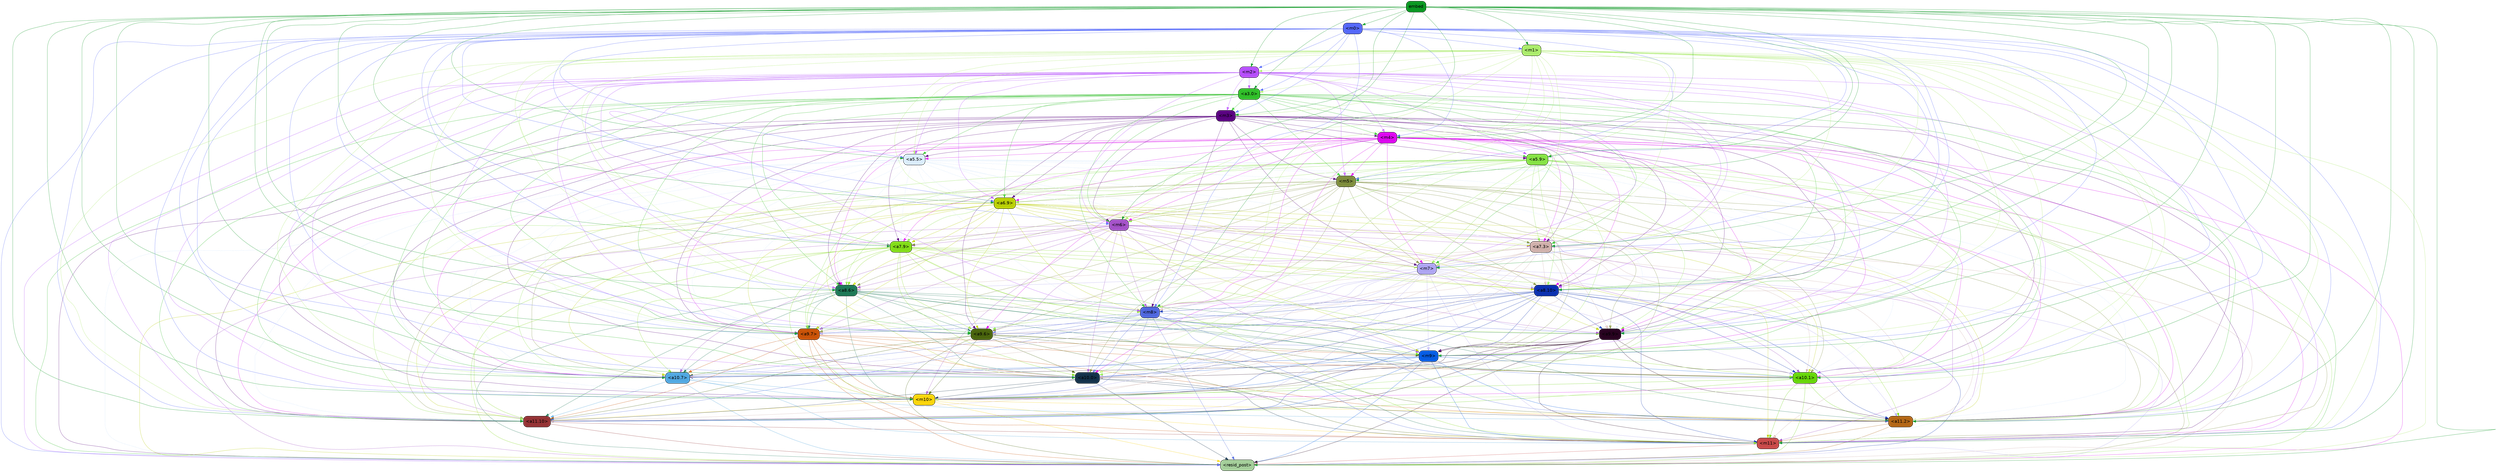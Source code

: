 strict digraph "" {
	graph [bgcolor=transparent,
		layout=dot,
		overlap=false,
		splines=true
	];
	"<m11>"	[color=black,
		fillcolor="#ca4b4b",
		fontname=Helvetica,
		shape=box,
		style="filled, rounded"];
	"<resid_post>"	[color=black,
		fillcolor="#a4ce9a",
		fontname=Helvetica,
		shape=box,
		style="filled, rounded"];
	"<m11>" -> "<resid_post>"	[color="#ca4b4b",
		penwidth=0.6];
	"<a11.10>"	[color=black,
		fillcolor="#953335",
		fontname=Helvetica,
		shape=box,
		style="filled, rounded"];
	"<a11.10>" -> "<m11>"	[color="#953335",
		penwidth=0.6];
	"<a11.10>" -> "<resid_post>"	[color="#953335",
		penwidth=0.6];
	"<a11.2>"	[color=black,
		fillcolor="#b46716",
		fontname=Helvetica,
		shape=box,
		style="filled, rounded"];
	"<a11.2>" -> "<m11>"	[color="#b46716",
		penwidth=0.6];
	"<a11.2>" -> "<resid_post>"	[color="#b46716",
		penwidth=0.6];
	"<m10>"	[color=black,
		fillcolor="#fad50c",
		fontname=Helvetica,
		shape=box,
		style="filled, rounded"];
	"<m10>" -> "<m11>"	[color="#fad50c",
		penwidth=0.6];
	"<m10>" -> "<resid_post>"	[color="#fad50c",
		penwidth=0.6];
	"<m10>" -> "<a11.10>"	[color="#fad50c",
		penwidth=0.6];
	"<m10>" -> "<a11.2>"	[color="#fad50c",
		penwidth=0.6];
	"<a10.7>"	[color=black,
		fillcolor="#51a8e1",
		fontname=Helvetica,
		shape=box,
		style="filled, rounded"];
	"<a10.7>" -> "<m11>"	[color="#51a8e1",
		penwidth=0.6];
	"<a10.7>" -> "<resid_post>"	[color="#51a8e1",
		penwidth=0.6];
	"<a10.7>" -> "<a11.10>"	[color="#51a8e1",
		penwidth=0.6];
	"<a10.7>" -> "<a11.2>"	[color="#51a8e1",
		penwidth=0.6];
	"<a10.7>" -> "<m10>"	[color="#51a8e1",
		penwidth=0.6];
	"<a10.1>"	[color=black,
		fillcolor="#67d609",
		fontname=Helvetica,
		shape=box,
		style="filled, rounded"];
	"<a10.1>" -> "<m11>"	[color="#67d609",
		penwidth=0.6];
	"<a10.1>" -> "<resid_post>"	[color="#67d609",
		penwidth=0.6];
	"<a10.1>" -> "<a11.10>"	[color="#67d609",
		penwidth=0.6];
	"<a10.1>" -> "<a11.2>"	[color="#67d609",
		penwidth=0.6];
	"<a10.1>" -> "<m10>"	[color="#67d609",
		penwidth=0.6];
	"<a10.0>"	[color=black,
		fillcolor="#13314a",
		fontname=Helvetica,
		shape=box,
		style="filled, rounded"];
	"<a10.0>" -> "<m11>"	[color="#13314a",
		penwidth=0.6];
	"<a10.0>" -> "<resid_post>"	[color="#13314a",
		penwidth=0.6];
	"<a10.0>" -> "<a11.10>"	[color="#13314a",
		penwidth=0.6];
	"<a10.0>" -> "<a11.2>"	[color="#13314a",
		penwidth=0.6];
	"<a10.0>" -> "<m10>"	[color="#13314a",
		penwidth=0.6];
	"<m9>"	[color=black,
		fillcolor="#075ce3",
		fontname=Helvetica,
		shape=box,
		style="filled, rounded"];
	"<m9>" -> "<m11>"	[color="#075ce3",
		penwidth=0.6];
	"<m9>" -> "<resid_post>"	[color="#075ce3",
		penwidth=0.6];
	"<m9>" -> "<a11.10>"	[color="#075ce3",
		penwidth=0.6];
	"<m9>" -> "<a11.2>"	[color="#075ce3",
		penwidth=0.6];
	"<m9>" -> "<m10>"	[color="#075ce3",
		penwidth=0.6];
	"<m9>" -> "<a10.7>"	[color="#075ce3",
		penwidth=0.6];
	"<m9>" -> "<a10.1>"	[color="#075ce3",
		penwidth=0.6];
	"<m9>" -> "<a10.0>"	[color="#075ce3",
		penwidth=0.6];
	"<a9.9>"	[color=black,
		fillcolor="#280220",
		fontname=Helvetica,
		shape=box,
		style="filled, rounded"];
	"<a9.9>" -> "<m11>"	[color="#280220",
		penwidth=0.6];
	"<a9.9>" -> "<resid_post>"	[color="#280220",
		penwidth=0.6];
	"<a9.9>" -> "<a11.10>"	[color="#280220",
		penwidth=0.6];
	"<a9.9>" -> "<a11.2>"	[color="#280220",
		penwidth=0.6];
	"<a9.9>" -> "<m10>"	[color="#280220",
		penwidth=0.6];
	"<a9.9>" -> "<a10.7>"	[color="#280220",
		penwidth=0.6];
	"<a9.9>" -> "<a10.1>"	[color="#280220",
		penwidth=0.6];
	"<a9.9>" -> "<a10.0>"	[color="#280220",
		penwidth=0.6];
	"<a9.9>" -> "<m9>"	[color="#280220",
		penwidth=0.6];
	"<a9.7>"	[color=black,
		fillcolor="#ca5308",
		fontname=Helvetica,
		shape=box,
		style="filled, rounded"];
	"<a9.7>" -> "<m11>"	[color="#ca5308",
		penwidth=0.6];
	"<a9.7>" -> "<resid_post>"	[color="#ca5308",
		penwidth=0.6];
	"<a9.7>" -> "<a11.10>"	[color="#ca5308",
		penwidth=0.6];
	"<a9.7>" -> "<a11.2>"	[color="#ca5308",
		penwidth=0.6];
	"<a9.7>" -> "<m10>"	[color="#ca5308",
		penwidth=0.6];
	"<a9.7>" -> "<a10.7>"	[color="#ca5308",
		penwidth=0.6];
	"<a9.7>" -> "<a10.1>"	[color="#ca5308",
		penwidth=0.6];
	"<a9.7>" -> "<a10.0>"	[color="#ca5308",
		penwidth=0.6];
	"<a9.7>" -> "<m9>"	[color="#ca5308",
		penwidth=0.6];
	"<a9.6>"	[color=black,
		fillcolor="#4a650d",
		fontname=Helvetica,
		shape=box,
		style="filled, rounded"];
	"<a9.6>" -> "<m11>"	[color="#4a650d",
		penwidth=0.6];
	"<a9.6>" -> "<resid_post>"	[color="#4a650d",
		penwidth=0.6];
	"<a9.6>" -> "<a11.10>"	[color="#4a650d",
		penwidth=0.6];
	"<a9.6>" -> "<a11.2>"	[color="#4a650d",
		penwidth=0.6];
	"<a9.6>" -> "<m10>"	[color="#4a650d",
		penwidth=0.6];
	"<a9.6>" -> "<a10.7>"	[color="#4a650d",
		penwidth=0.6];
	"<a9.6>" -> "<a10.1>"	[color="#4a650d",
		penwidth=0.6];
	"<a9.6>" -> "<a10.0>"	[color="#4a650d",
		penwidth=0.6];
	"<a9.6>" -> "<m9>"	[color="#4a650d",
		penwidth=0.6];
	"<m8>"	[color=black,
		fillcolor="#4f68de",
		fontname=Helvetica,
		shape=box,
		style="filled, rounded"];
	"<m8>" -> "<m11>"	[color="#4f68de",
		penwidth=0.6];
	"<m8>" -> "<resid_post>"	[color="#4f68de",
		penwidth=0.6];
	"<m8>" -> "<a11.10>"	[color="#4f68de",
		penwidth=0.6];
	"<m8>" -> "<a11.2>"	[color="#4f68de",
		penwidth=0.6];
	"<m8>" -> "<m10>"	[color="#4f68de",
		penwidth=0.6];
	"<m8>" -> "<a10.7>"	[color="#4f68de",
		penwidth=0.6];
	"<m8>" -> "<a10.1>"	[color="#4f68de",
		penwidth=0.6];
	"<m8>" -> "<a10.0>"	[color="#4f68de",
		penwidth=0.6];
	"<m8>" -> "<m9>"	[color="#4f68de",
		penwidth=0.6];
	"<m8>" -> "<a9.9>"	[color="#4f68de",
		penwidth=0.6];
	"<m8>" -> "<a9.7>"	[color="#4f68de",
		penwidth=0.6];
	"<m8>" -> "<a9.6>"	[color="#4f68de",
		penwidth=0.6];
	"<a8.10>"	[color=black,
		fillcolor="#0b31b1",
		fontname=Helvetica,
		shape=box,
		style="filled, rounded"];
	"<a8.10>" -> "<m11>"	[color="#0b31b1",
		penwidth=0.6];
	"<a8.10>" -> "<resid_post>"	[color="#0b31b1",
		penwidth=0.6];
	"<a8.10>" -> "<a11.10>"	[color="#0b31b1",
		penwidth=0.6];
	"<a8.10>" -> "<a11.2>"	[color="#0b31b1",
		penwidth=0.6];
	"<a8.10>" -> "<m10>"	[color="#0b31b1",
		penwidth=0.6];
	"<a8.10>" -> "<a10.7>"	[color="#0b31b1",
		penwidth=0.6];
	"<a8.10>" -> "<a10.1>"	[color="#0b31b1",
		penwidth=0.6];
	"<a8.10>" -> "<a10.0>"	[color="#0b31b1",
		penwidth=0.6];
	"<a8.10>" -> "<m9>"	[color="#0b31b1",
		penwidth=0.6];
	"<a8.10>" -> "<a9.9>"	[color="#0b31b1",
		penwidth=0.6];
	"<a8.10>" -> "<a9.7>"	[color="#0b31b1",
		penwidth=0.6];
	"<a8.10>" -> "<a9.6>"	[color="#0b31b1",
		penwidth=0.6];
	"<a8.10>" -> "<m8>"	[color="#0b31b1",
		penwidth=0.6];
	"<a8.6>"	[color=black,
		fillcolor="#1e7957",
		fontname=Helvetica,
		shape=box,
		style="filled, rounded"];
	"<a8.6>" -> "<m11>"	[color="#1e7957",
		penwidth=0.6];
	"<a8.6>" -> "<resid_post>"	[color="#1e7957",
		penwidth=0.6];
	"<a8.6>" -> "<a11.10>"	[color="#1e7957",
		penwidth=0.6];
	"<a8.6>" -> "<a11.2>"	[color="#1e7957",
		penwidth=0.6];
	"<a8.6>" -> "<m10>"	[color="#1e7957",
		penwidth=0.6];
	"<a8.6>" -> "<a10.7>"	[color="#1e7957",
		penwidth=0.6];
	"<a8.6>" -> "<a10.1>"	[color="#1e7957",
		penwidth=0.6];
	"<a8.6>" -> "<a10.0>"	[color="#1e7957",
		penwidth=0.6];
	"<a8.6>" -> "<m9>"	[color="#1e7957",
		penwidth=0.6];
	"<a8.6>" -> "<a9.9>"	[color="#1e7957",
		penwidth=0.6];
	"<a8.6>" -> "<a9.7>"	[color="#1e7957",
		penwidth=0.6];
	"<a8.6>" -> "<a9.6>"	[color="#1e7957",
		penwidth=0.6];
	"<a8.6>" -> "<m8>"	[color="#1e7957",
		penwidth=0.6];
	"<m7>"	[color=black,
		fillcolor="#aea5f2",
		fontname=Helvetica,
		shape=box,
		style="filled, rounded"];
	"<m7>" -> "<m11>"	[color="#aea5f2",
		penwidth=0.6];
	"<m7>" -> "<resid_post>"	[color="#aea5f2",
		penwidth=0.6];
	"<m7>" -> "<a11.10>"	[color="#aea5f2",
		penwidth=0.6];
	"<m7>" -> "<a11.2>"	[color="#aea5f2",
		penwidth=0.6];
	"<m7>" -> "<m10>"	[color="#aea5f2",
		penwidth=0.6];
	"<m7>" -> "<a10.7>"	[color="#aea5f2",
		penwidth=0.6];
	"<m7>" -> "<a10.1>"	[color="#aea5f2",
		penwidth=0.6];
	"<m7>" -> "<a10.0>"	[color="#aea5f2",
		penwidth=0.6];
	"<m7>" -> "<m9>"	[color="#aea5f2",
		penwidth=0.6];
	"<m7>" -> "<a9.9>"	[color="#aea5f2",
		penwidth=0.6];
	"<m7>" -> "<a9.7>"	[color="#aea5f2",
		penwidth=0.6];
	"<m7>" -> "<a9.6>"	[color="#aea5f2",
		penwidth=0.6];
	"<m7>" -> "<m8>"	[color="#aea5f2",
		penwidth=0.6];
	"<m7>" -> "<a8.10>"	[color="#aea5f2",
		penwidth=0.6];
	"<m7>" -> "<a8.6>"	[color="#aea5f2",
		penwidth=0.6];
	"<a7.9>"	[color=black,
		fillcolor="#83dc18",
		fontname=Helvetica,
		shape=box,
		style="filled, rounded"];
	"<a7.9>" -> "<m11>"	[color="#83dc18",
		penwidth=0.6];
	"<a7.9>" -> "<resid_post>"	[color="#83dc18",
		penwidth=0.6];
	"<a7.9>" -> "<a11.10>"	[color="#83dc18",
		penwidth=0.6];
	"<a7.9>" -> "<a11.2>"	[color="#83dc18",
		penwidth=0.6];
	"<a7.9>" -> "<m10>"	[color="#83dc18",
		penwidth=0.6];
	"<a7.9>" -> "<a10.7>"	[color="#83dc18",
		penwidth=0.6];
	"<a7.9>" -> "<a10.1>"	[color="#83dc18",
		penwidth=0.6];
	"<a7.9>" -> "<a10.0>"	[color="#83dc18",
		penwidth=0.6];
	"<a7.9>" -> "<m9>"	[color="#83dc18",
		penwidth=0.6];
	"<a7.9>" -> "<a9.9>"	[color="#83dc18",
		penwidth=0.6];
	"<a7.9>" -> "<a9.7>"	[color="#83dc18",
		penwidth=0.6];
	"<a7.9>" -> "<a9.6>"	[color="#83dc18",
		penwidth=0.6];
	"<a7.9>" -> "<m8>"	[color="#83dc18",
		penwidth=0.6];
	"<a7.9>" -> "<a8.10>"	[color="#83dc18",
		penwidth=0.6];
	"<a7.9>" -> "<a8.6>"	[color="#83dc18",
		penwidth=0.6];
	"<a7.9>" -> "<m7>"	[color="#83dc18",
		penwidth=0.6];
	"<a7.3>"	[color=black,
		fillcolor="#cfb0ab",
		fontname=Helvetica,
		shape=box,
		style="filled, rounded"];
	"<a7.3>" -> "<m11>"	[color="#cfb0ab",
		penwidth=0.6];
	"<a7.3>" -> "<resid_post>"	[color="#cfb0ab",
		penwidth=0.6];
	"<a7.3>" -> "<a11.10>"	[color="#cfb0ab",
		penwidth=0.6];
	"<a7.3>" -> "<a11.2>"	[color="#cfb0ab",
		penwidth=0.6];
	"<a7.3>" -> "<m10>"	[color="#cfb0ab",
		penwidth=0.6];
	"<a7.3>" -> "<a10.7>"	[color="#cfb0ab",
		penwidth=0.6];
	"<a7.3>" -> "<a10.1>"	[color="#cfb0ab",
		penwidth=0.6];
	"<a7.3>" -> "<a10.0>"	[color="#cfb0ab",
		penwidth=0.6];
	"<a7.3>" -> "<m9>"	[color="#cfb0ab",
		penwidth=0.6];
	"<a7.3>" -> "<a9.9>"	[color="#cfb0ab",
		penwidth=0.6];
	"<a7.3>" -> "<a9.7>"	[color="#cfb0ab",
		penwidth=0.6];
	"<a7.3>" -> "<a9.6>"	[color="#cfb0ab",
		penwidth=0.6];
	"<a7.3>" -> "<m8>"	[color="#cfb0ab",
		penwidth=0.6];
	"<a7.3>" -> "<a8.10>"	[color="#cfb0ab",
		penwidth=0.6];
	"<a7.3>" -> "<a8.6>"	[color="#cfb0ab",
		penwidth=0.6];
	"<a7.3>" -> "<m7>"	[color="#cfb0ab",
		penwidth=0.6];
	"<m6>"	[color=black,
		fillcolor="#a452c8",
		fontname=Helvetica,
		shape=box,
		style="filled, rounded"];
	"<m6>" -> "<m11>"	[color="#a452c8",
		penwidth=0.6];
	"<m6>" -> "<resid_post>"	[color="#a452c8",
		penwidth=0.6];
	"<m6>" -> "<a11.10>"	[color="#a452c8",
		penwidth=0.6];
	"<m6>" -> "<a11.2>"	[color="#a452c8",
		penwidth=0.6];
	"<m6>" -> "<m10>"	[color="#a452c8",
		penwidth=0.6];
	"<m6>" -> "<a10.7>"	[color="#a452c8",
		penwidth=0.6];
	"<m6>" -> "<a10.1>"	[color="#a452c8",
		penwidth=0.6];
	"<m6>" -> "<a10.0>"	[color="#a452c8",
		penwidth=0.6];
	"<m6>" -> "<m9>"	[color="#a452c8",
		penwidth=0.6];
	"<m6>" -> "<a9.9>"	[color="#a452c8",
		penwidth=0.6];
	"<m6>" -> "<a9.7>"	[color="#a452c8",
		penwidth=0.6];
	"<m6>" -> "<a9.6>"	[color="#a452c8",
		penwidth=0.6];
	"<m6>" -> "<m8>"	[color="#a452c8",
		penwidth=0.6];
	"<m6>" -> "<a8.10>"	[color="#a452c8",
		penwidth=0.6];
	"<m6>" -> "<a8.6>"	[color="#a452c8",
		penwidth=0.6];
	"<m6>" -> "<m7>"	[color="#a452c8",
		penwidth=0.6];
	"<m6>" -> "<a7.9>"	[color="#a452c8",
		penwidth=0.6];
	"<m6>" -> "<a7.3>"	[color="#a452c8",
		penwidth=0.6];
	"<a6.9>"	[color=black,
		fillcolor="#bad006",
		fontname=Helvetica,
		shape=box,
		style="filled, rounded"];
	"<a6.9>" -> "<m11>"	[color="#bad006",
		penwidth=0.6];
	"<a6.9>" -> "<resid_post>"	[color="#bad006",
		penwidth=0.6];
	"<a6.9>" -> "<a11.10>"	[color="#bad006",
		penwidth=0.6];
	"<a6.9>" -> "<a11.2>"	[color="#bad006",
		penwidth=0.6];
	"<a6.9>" -> "<m10>"	[color="#bad006",
		penwidth=0.6];
	"<a6.9>" -> "<a10.7>"	[color="#bad006",
		penwidth=0.6];
	"<a6.9>" -> "<a10.1>"	[color="#bad006",
		penwidth=0.6];
	"<a6.9>" -> "<a10.0>"	[color="#bad006",
		penwidth=0.6];
	"<a6.9>" -> "<m9>"	[color="#bad006",
		penwidth=0.6];
	"<a6.9>" -> "<a9.9>"	[color="#bad006",
		penwidth=0.6];
	"<a6.9>" -> "<a9.7>"	[color="#bad006",
		penwidth=0.6];
	"<a6.9>" -> "<a9.6>"	[color="#bad006",
		penwidth=0.6];
	"<a6.9>" -> "<m8>"	[color="#bad006",
		penwidth=0.6];
	"<a6.9>" -> "<a8.10>"	[color="#bad006",
		penwidth=0.6];
	"<a6.9>" -> "<a8.6>"	[color="#bad006",
		penwidth=0.6];
	"<a6.9>" -> "<m7>"	[color="#bad006",
		penwidth=0.6];
	"<a6.9>" -> "<a7.9>"	[color="#bad006",
		penwidth=0.6];
	"<a6.9>" -> "<a7.3>"	[color="#bad006",
		penwidth=0.6];
	"<a6.9>" -> "<m6>"	[color="#bad006",
		penwidth=0.6];
	"<m5>"	[color=black,
		fillcolor="#7e8d3c",
		fontname=Helvetica,
		shape=box,
		style="filled, rounded"];
	"<m5>" -> "<m11>"	[color="#7e8d3c",
		penwidth=0.6];
	"<m5>" -> "<resid_post>"	[color="#7e8d3c",
		penwidth=0.6];
	"<m5>" -> "<a11.10>"	[color="#7e8d3c",
		penwidth=0.6];
	"<m5>" -> "<a11.2>"	[color="#7e8d3c",
		penwidth=0.6];
	"<m5>" -> "<m10>"	[color="#7e8d3c",
		penwidth=0.6];
	"<m5>" -> "<a10.7>"	[color="#7e8d3c",
		penwidth=0.6];
	"<m5>" -> "<a10.1>"	[color="#7e8d3c",
		penwidth=0.6];
	"<m5>" -> "<a10.0>"	[color="#7e8d3c",
		penwidth=0.6];
	"<m5>" -> "<m9>"	[color="#7e8d3c",
		penwidth=0.6];
	"<m5>" -> "<a9.9>"	[color="#7e8d3c",
		penwidth=0.6];
	"<m5>" -> "<a9.7>"	[color="#7e8d3c",
		penwidth=0.6];
	"<m5>" -> "<a9.6>"	[color="#7e8d3c",
		penwidth=0.6];
	"<m5>" -> "<m8>"	[color="#7e8d3c",
		penwidth=0.6];
	"<m5>" -> "<a8.10>"	[color="#7e8d3c",
		penwidth=0.6];
	"<m5>" -> "<a8.6>"	[color="#7e8d3c",
		penwidth=0.6];
	"<m5>" -> "<m7>"	[color="#7e8d3c",
		penwidth=0.6];
	"<m5>" -> "<a7.9>"	[color="#7e8d3c",
		penwidth=0.6];
	"<m5>" -> "<a7.3>"	[color="#7e8d3c",
		penwidth=0.6];
	"<m5>" -> "<m6>"	[color="#7e8d3c",
		penwidth=0.6];
	"<m5>" -> "<a6.9>"	[color="#7e8d3c",
		penwidth=0.6];
	"<a5.9>"	[color=black,
		fillcolor="#87e345",
		fontname=Helvetica,
		shape=box,
		style="filled, rounded"];
	"<a5.9>" -> "<m11>"	[color="#87e345",
		penwidth=0.6];
	"<a5.9>" -> "<resid_post>"	[color="#87e345",
		penwidth=0.6];
	"<a5.9>" -> "<a11.10>"	[color="#87e345",
		penwidth=0.6];
	"<a5.9>" -> "<a11.2>"	[color="#87e345",
		penwidth=0.6];
	"<a5.9>" -> "<m10>"	[color="#87e345",
		penwidth=0.6];
	"<a5.9>" -> "<a10.7>"	[color="#87e345",
		penwidth=0.6];
	"<a5.9>" -> "<a10.1>"	[color="#87e345",
		penwidth=0.6];
	"<a5.9>" -> "<a10.0>"	[color="#87e345",
		penwidth=0.6];
	"<a5.9>" -> "<m9>"	[color="#87e345",
		penwidth=0.6];
	"<a5.9>" -> "<a9.9>"	[color="#87e345",
		penwidth=0.6];
	"<a5.9>" -> "<a9.7>"	[color="#87e345",
		penwidth=0.6];
	"<a5.9>" -> "<a9.6>"	[color="#87e345",
		penwidth=0.6];
	"<a5.9>" -> "<m8>"	[color="#87e345",
		penwidth=0.6];
	"<a5.9>" -> "<a8.10>"	[color="#87e345",
		penwidth=0.6];
	"<a5.9>" -> "<a8.6>"	[color="#87e345",
		penwidth=0.6];
	"<a5.9>" -> "<m7>"	[color="#87e345",
		penwidth=0.6];
	"<a5.9>" -> "<a7.9>"	[color="#87e345",
		penwidth=0.6];
	"<a5.9>" -> "<a7.3>"	[color="#87e345",
		penwidth=0.6];
	"<a5.9>" -> "<m6>"	[color="#87e345",
		penwidth=0.6];
	"<a5.9>" -> "<a6.9>"	[color="#87e345",
		penwidth=0.6];
	"<a5.9>" -> "<m5>"	[color="#87e345",
		penwidth=0.6];
	"<a5.5>"	[color=black,
		fillcolor="#dbedfd",
		fontname=Helvetica,
		shape=box,
		style="filled, rounded"];
	"<a5.5>" -> "<m11>"	[color="#dbedfd",
		penwidth=0.6];
	"<a5.5>" -> "<resid_post>"	[color="#dbedfd",
		penwidth=0.6];
	"<a5.5>" -> "<a11.10>"	[color="#dbedfd",
		penwidth=0.6];
	"<a5.5>" -> "<a11.2>"	[color="#dbedfd",
		penwidth=0.6];
	"<a5.5>" -> "<m10>"	[color="#dbedfd",
		penwidth=0.6];
	"<a5.5>" -> "<a10.7>"	[color="#dbedfd",
		penwidth=0.6];
	"<a5.5>" -> "<a10.1>"	[color="#dbedfd",
		penwidth=0.6];
	"<a5.5>" -> "<a10.0>"	[color="#dbedfd",
		penwidth=0.6];
	"<a5.5>" -> "<m9>"	[color="#dbedfd",
		penwidth=0.6];
	"<a5.5>" -> "<a9.9>"	[color="#dbedfd",
		penwidth=0.6];
	"<a5.5>" -> "<a9.7>"	[color="#dbedfd",
		penwidth=0.6];
	"<a5.5>" -> "<a9.6>"	[color="#dbedfd",
		penwidth=0.6];
	"<a5.5>" -> "<m8>"	[color="#dbedfd",
		penwidth=0.6];
	"<a5.5>" -> "<a8.10>"	[color="#dbedfd",
		penwidth=0.6];
	"<a5.5>" -> "<a8.6>"	[color="#dbedfd",
		penwidth=0.6];
	"<a5.5>" -> "<m7>"	[color="#dbedfd",
		penwidth=0.6];
	"<a5.5>" -> "<a7.9>"	[color="#dbedfd",
		penwidth=0.6];
	"<a5.5>" -> "<a7.3>"	[color="#dbedfd",
		penwidth=0.6];
	"<a5.5>" -> "<m6>"	[color="#dbedfd",
		penwidth=0.6];
	"<a5.5>" -> "<a6.9>"	[color="#dbedfd",
		penwidth=0.6];
	"<a5.5>" -> "<m5>"	[color="#dbedfd",
		penwidth=0.6];
	"<m4>"	[color=black,
		fillcolor="#dc07ef",
		fontname=Helvetica,
		shape=box,
		style="filled, rounded"];
	"<m4>" -> "<m11>"	[color="#dc07ef",
		penwidth=0.6];
	"<m4>" -> "<resid_post>"	[color="#dc07ef",
		penwidth=0.6];
	"<m4>" -> "<a11.10>"	[color="#dc07ef",
		penwidth=0.6];
	"<m4>" -> "<a11.2>"	[color="#dc07ef",
		penwidth=0.6];
	"<m4>" -> "<m10>"	[color="#dc07ef",
		penwidth=0.6];
	"<m4>" -> "<a10.7>"	[color="#dc07ef",
		penwidth=0.6];
	"<m4>" -> "<a10.1>"	[color="#dc07ef",
		penwidth=0.6];
	"<m4>" -> "<a10.0>"	[color="#dc07ef",
		penwidth=0.6];
	"<m4>" -> "<m9>"	[color="#dc07ef",
		penwidth=0.6];
	"<m4>" -> "<a9.9>"	[color="#dc07ef",
		penwidth=0.6];
	"<m4>" -> "<a9.7>"	[color="#dc07ef",
		penwidth=0.6];
	"<m4>" -> "<a9.6>"	[color="#dc07ef",
		penwidth=0.6];
	"<m4>" -> "<m8>"	[color="#dc07ef",
		penwidth=0.6];
	"<m4>" -> "<a8.10>"	[color="#dc07ef",
		penwidth=0.6];
	"<m4>" -> "<a8.6>"	[color="#dc07ef",
		penwidth=0.6];
	"<m4>" -> "<m7>"	[color="#dc07ef",
		penwidth=0.6];
	"<m4>" -> "<a7.9>"	[color="#dc07ef",
		penwidth=0.6];
	"<m4>" -> "<a7.3>"	[color="#dc07ef",
		penwidth=0.6];
	"<m4>" -> "<m6>"	[color="#dc07ef",
		penwidth=0.6];
	"<m4>" -> "<a6.9>"	[color="#dc07ef",
		penwidth=0.6];
	"<m4>" -> "<m5>"	[color="#dc07ef",
		penwidth=0.6];
	"<m4>" -> "<a5.9>"	[color="#dc07ef",
		penwidth=0.6];
	"<m4>" -> "<a5.5>"	[color="#dc07ef",
		penwidth=0.6];
	"<m3>"	[color=black,
		fillcolor="#590280",
		fontname=Helvetica,
		shape=box,
		style="filled, rounded"];
	"<m3>" -> "<m11>"	[color="#590280",
		penwidth=0.6];
	"<m3>" -> "<resid_post>"	[color="#590280",
		penwidth=0.6];
	"<m3>" -> "<a11.10>"	[color="#590280",
		penwidth=0.6];
	"<m3>" -> "<a11.2>"	[color="#590280",
		penwidth=0.6];
	"<m3>" -> "<m10>"	[color="#590280",
		penwidth=0.6];
	"<m3>" -> "<a10.7>"	[color="#590280",
		penwidth=0.6];
	"<m3>" -> "<a10.1>"	[color="#590280",
		penwidth=0.6];
	"<m3>" -> "<a10.0>"	[color="#590280",
		penwidth=0.6];
	"<m3>" -> "<m9>"	[color="#590280",
		penwidth=0.6];
	"<m3>" -> "<a9.9>"	[color="#590280",
		penwidth=0.6];
	"<m3>" -> "<a9.7>"	[color="#590280",
		penwidth=0.6];
	"<m3>" -> "<a9.6>"	[color="#590280",
		penwidth=0.6];
	"<m3>" -> "<m8>"	[color="#590280",
		penwidth=0.6];
	"<m3>" -> "<a8.10>"	[color="#590280",
		penwidth=0.6];
	"<m3>" -> "<a8.6>"	[color="#590280",
		penwidth=0.6];
	"<m3>" -> "<m7>"	[color="#590280",
		penwidth=0.6];
	"<m3>" -> "<a7.9>"	[color="#590280",
		penwidth=0.6];
	"<m3>" -> "<a7.3>"	[color="#590280",
		penwidth=0.6];
	"<m3>" -> "<m6>"	[color="#590280",
		penwidth=0.6];
	"<m3>" -> "<a6.9>"	[color="#590280",
		penwidth=0.6];
	"<m3>" -> "<m5>"	[color="#590280",
		penwidth=0.6];
	"<m3>" -> "<a5.9>"	[color="#590280",
		penwidth=0.6];
	"<m3>" -> "<a5.5>"	[color="#590280",
		penwidth=0.6];
	"<m3>" -> "<m4>"	[color="#590280",
		penwidth=0.6];
	"<a3.0>"	[color=black,
		fillcolor="#30bf29",
		fontname=Helvetica,
		shape=box,
		style="filled, rounded"];
	"<a3.0>" -> "<m11>"	[color="#30bf29",
		penwidth=0.6];
	"<a3.0>" -> "<resid_post>"	[color="#30bf29",
		penwidth=0.6];
	"<a3.0>" -> "<a11.10>"	[color="#30bf29",
		penwidth=0.6];
	"<a3.0>" -> "<a11.2>"	[color="#30bf29",
		penwidth=0.6];
	"<a3.0>" -> "<m10>"	[color="#30bf29",
		penwidth=0.6];
	"<a3.0>" -> "<a10.7>"	[color="#30bf29",
		penwidth=0.6];
	"<a3.0>" -> "<a10.1>"	[color="#30bf29",
		penwidth=0.6];
	"<a3.0>" -> "<a10.0>"	[color="#30bf29",
		penwidth=0.6];
	"<a3.0>" -> "<m9>"	[color="#30bf29",
		penwidth=0.6];
	"<a3.0>" -> "<a9.9>"	[color="#30bf29",
		penwidth=0.6];
	"<a3.0>" -> "<a9.7>"	[color="#30bf29",
		penwidth=0.6];
	"<a3.0>" -> "<a9.6>"	[color="#30bf29",
		penwidth=0.6];
	"<a3.0>" -> "<m8>"	[color="#30bf29",
		penwidth=0.6];
	"<a3.0>" -> "<a8.10>"	[color="#30bf29",
		penwidth=0.6];
	"<a3.0>" -> "<a8.6>"	[color="#30bf29",
		penwidth=0.6];
	"<a3.0>" -> "<m7>"	[color="#30bf29",
		penwidth=0.6];
	"<a3.0>" -> "<a7.9>"	[color="#30bf29",
		penwidth=0.6];
	"<a3.0>" -> "<a7.3>"	[color="#30bf29",
		penwidth=0.6];
	"<a3.0>" -> "<m6>"	[color="#30bf29",
		penwidth=0.6];
	"<a3.0>" -> "<a6.9>"	[color="#30bf29",
		penwidth=0.6];
	"<a3.0>" -> "<m5>"	[color="#30bf29",
		penwidth=0.6];
	"<a3.0>" -> "<a5.9>"	[color="#30bf29",
		penwidth=0.6];
	"<a3.0>" -> "<a5.5>"	[color="#30bf29",
		penwidth=0.6];
	"<a3.0>" -> "<m4>"	[color="#30bf29",
		penwidth=0.6];
	"<a3.0>" -> "<m3>"	[color="#30bf29",
		penwidth=0.6];
	"<m2>"	[color=black,
		fillcolor="#b64ffd",
		fontname=Helvetica,
		shape=box,
		style="filled, rounded"];
	"<m2>" -> "<m11>"	[color="#b64ffd",
		penwidth=0.6];
	"<m2>" -> "<resid_post>"	[color="#b64ffd",
		penwidth=0.6];
	"<m2>" -> "<a11.10>"	[color="#b64ffd",
		penwidth=0.6];
	"<m2>" -> "<a11.2>"	[color="#b64ffd",
		penwidth=0.6];
	"<m2>" -> "<m10>"	[color="#b64ffd",
		penwidth=0.6];
	"<m2>" -> "<a10.7>"	[color="#b64ffd",
		penwidth=0.6];
	"<m2>" -> "<a10.1>"	[color="#b64ffd",
		penwidth=0.6];
	"<m2>" -> "<a10.0>"	[color="#b64ffd",
		penwidth=0.6];
	"<m2>" -> "<m9>"	[color="#b64ffd",
		penwidth=0.6];
	"<m2>" -> "<a9.9>"	[color="#b64ffd",
		penwidth=0.6];
	"<m2>" -> "<a9.7>"	[color="#b64ffd",
		penwidth=0.6];
	"<m2>" -> "<a9.6>"	[color="#b64ffd",
		penwidth=0.6];
	"<m2>" -> "<m8>"	[color="#b64ffd",
		penwidth=0.6];
	"<m2>" -> "<a8.10>"	[color="#b64ffd",
		penwidth=0.6];
	"<m2>" -> "<a8.6>"	[color="#b64ffd",
		penwidth=0.6];
	"<m2>" -> "<m7>"	[color="#b64ffd",
		penwidth=0.6];
	"<m2>" -> "<a7.9>"	[color="#b64ffd",
		penwidth=0.6];
	"<m2>" -> "<a7.3>"	[color="#b64ffd",
		penwidth=0.6];
	"<m2>" -> "<m6>"	[color="#b64ffd",
		penwidth=0.6];
	"<m2>" -> "<a6.9>"	[color="#b64ffd",
		penwidth=0.6];
	"<m2>" -> "<m5>"	[color="#b64ffd",
		penwidth=0.6];
	"<m2>" -> "<a5.9>"	[color="#b64ffd",
		penwidth=0.6];
	"<m2>" -> "<a5.5>"	[color="#b64ffd",
		penwidth=0.6];
	"<m2>" -> "<m4>"	[color="#b64ffd",
		penwidth=0.6];
	"<m2>" -> "<m3>"	[color="#b64ffd",
		penwidth=0.6];
	"<m2>" -> "<a3.0>"	[color="#b64ffd",
		penwidth=0.6];
	"<m1>"	[color=black,
		fillcolor="#abec6b",
		fontname=Helvetica,
		shape=box,
		style="filled, rounded"];
	"<m1>" -> "<m11>"	[color="#abec6b",
		penwidth=0.6];
	"<m1>" -> "<resid_post>"	[color="#abec6b",
		penwidth=0.6];
	"<m1>" -> "<a11.10>"	[color="#abec6b",
		penwidth=0.6];
	"<m1>" -> "<a11.2>"	[color="#abec6b",
		penwidth=0.6];
	"<m1>" -> "<m10>"	[color="#abec6b",
		penwidth=0.6];
	"<m1>" -> "<a10.7>"	[color="#abec6b",
		penwidth=0.6];
	"<m1>" -> "<a10.1>"	[color="#abec6b",
		penwidth=0.6];
	"<m1>" -> "<a10.0>"	[color="#abec6b",
		penwidth=0.6];
	"<m1>" -> "<m9>"	[color="#abec6b",
		penwidth=0.6];
	"<m1>" -> "<a9.9>"	[color="#abec6b",
		penwidth=0.6];
	"<m1>" -> "<a9.7>"	[color="#abec6b",
		penwidth=0.6];
	"<m1>" -> "<a9.6>"	[color="#abec6b",
		penwidth=0.6];
	"<m1>" -> "<m8>"	[color="#abec6b",
		penwidth=0.6];
	"<m1>" -> "<a8.10>"	[color="#abec6b",
		penwidth=0.6];
	"<m1>" -> "<a8.6>"	[color="#abec6b",
		penwidth=0.6];
	"<m1>" -> "<m7>"	[color="#abec6b",
		penwidth=0.6];
	"<m1>" -> "<a7.9>"	[color="#abec6b",
		penwidth=0.6];
	"<m1>" -> "<a7.3>"	[color="#abec6b",
		penwidth=0.6];
	"<m1>" -> "<m6>"	[color="#abec6b",
		penwidth=0.6];
	"<m1>" -> "<a6.9>"	[color="#abec6b",
		penwidth=0.6];
	"<m1>" -> "<m5>"	[color="#abec6b",
		penwidth=0.6];
	"<m1>" -> "<a5.9>"	[color="#abec6b",
		penwidth=0.6];
	"<m1>" -> "<a5.5>"	[color="#abec6b",
		penwidth=0.6];
	"<m1>" -> "<m4>"	[color="#abec6b",
		penwidth=0.6];
	"<m1>" -> "<m3>"	[color="#abec6b",
		penwidth=0.6];
	"<m1>" -> "<a3.0>"	[color="#abec6b",
		penwidth=0.6];
	"<m1>" -> "<m2>"	[color="#abec6b",
		penwidth=0.6];
	"<m0>"	[color=black,
		fillcolor="#5569fb",
		fontname=Helvetica,
		shape=box,
		style="filled, rounded"];
	"<m0>" -> "<m11>"	[color="#5569fb",
		penwidth=0.6];
	"<m0>" -> "<resid_post>"	[color="#5569fb",
		penwidth=0.6];
	"<m0>" -> "<a11.10>"	[color="#5569fb",
		penwidth=0.6];
	"<m0>" -> "<a11.2>"	[color="#5569fb",
		penwidth=0.6];
	"<m0>" -> "<m10>"	[color="#5569fb",
		penwidth=0.6];
	"<m0>" -> "<a10.7>"	[color="#5569fb",
		penwidth=0.6];
	"<m0>" -> "<a10.1>"	[color="#5569fb",
		penwidth=0.6];
	"<m0>" -> "<a10.0>"	[color="#5569fb",
		penwidth=0.6];
	"<m0>" -> "<m9>"	[color="#5569fb",
		penwidth=0.6];
	"<m0>" -> "<a9.9>"	[color="#5569fb",
		penwidth=0.6];
	"<m0>" -> "<a9.7>"	[color="#5569fb",
		penwidth=0.6];
	"<m0>" -> "<a9.6>"	[color="#5569fb",
		penwidth=0.6];
	"<m0>" -> "<m8>"	[color="#5569fb",
		penwidth=0.6];
	"<m0>" -> "<a8.10>"	[color="#5569fb",
		penwidth=0.6];
	"<m0>" -> "<a8.6>"	[color="#5569fb",
		penwidth=0.6];
	"<m0>" -> "<m7>"	[color="#5569fb",
		penwidth=0.6];
	"<m0>" -> "<a7.9>"	[color="#5569fb",
		penwidth=0.6];
	"<m0>" -> "<a7.3>"	[color="#5569fb",
		penwidth=0.6];
	"<m0>" -> "<m6>"	[color="#5569fb",
		penwidth=0.6];
	"<m0>" -> "<a6.9>"	[color="#5569fb",
		penwidth=0.6];
	"<m0>" -> "<m5>"	[color="#5569fb",
		penwidth=0.6];
	"<m0>" -> "<a5.9>"	[color="#5569fb",
		penwidth=0.6];
	"<m0>" -> "<a5.5>"	[color="#5569fb",
		penwidth=0.6];
	"<m0>" -> "<m4>"	[color="#5569fb",
		penwidth=0.6];
	"<m0>" -> "<m3>"	[color="#5569fb",
		penwidth=0.6];
	"<m0>" -> "<a3.0>"	[color="#5569fb",
		penwidth=0.6];
	"<m0>" -> "<m2>"	[color="#5569fb",
		penwidth=0.6];
	"<m0>" -> "<m1>"	[color="#5569fb",
		penwidth=0.6];
	embed	[color=black,
		fillcolor="#099721",
		fontname=Helvetica,
		shape=box,
		style="filled, rounded"];
	embed -> "<m11>"	[color="#099721",
		penwidth=0.6];
	embed -> "<resid_post>"	[color="#099721",
		penwidth=0.6];
	embed -> "<a11.10>"	[color="#099721",
		penwidth=0.6];
	embed -> "<a11.2>"	[color="#099721",
		penwidth=0.6];
	embed -> "<m10>"	[color="#099721",
		penwidth=0.6];
	embed -> "<a10.7>"	[color="#099721",
		penwidth=0.6];
	embed -> "<a10.1>"	[color="#099721",
		penwidth=0.6];
	embed -> "<a10.0>"	[color="#099721",
		penwidth=0.6];
	embed -> "<m9>"	[color="#099721",
		penwidth=0.6];
	embed -> "<a9.9>"	[color="#099721",
		penwidth=0.6];
	embed -> "<a9.7>"	[color="#099721",
		penwidth=0.6];
	embed -> "<a9.6>"	[color="#099721",
		penwidth=0.6];
	embed -> "<m8>"	[color="#099721",
		penwidth=0.6];
	embed -> "<a8.10>"	[color="#099721",
		penwidth=0.6];
	embed -> "<a8.6>"	[color="#099721",
		penwidth=0.6];
	embed -> "<m7>"	[color="#099721",
		penwidth=0.6];
	embed -> "<a7.9>"	[color="#099721",
		penwidth=0.6];
	embed -> "<a7.3>"	[color="#099721",
		penwidth=0.6];
	embed -> "<m6>"	[color="#099721",
		penwidth=0.6];
	embed -> "<a6.9>"	[color="#099721",
		penwidth=0.6];
	embed -> "<m5>"	[color="#099721",
		penwidth=0.6];
	embed -> "<a5.9>"	[color="#099721",
		penwidth=0.6];
	embed -> "<a5.5>"	[color="#099721",
		penwidth=0.6];
	embed -> "<m4>"	[color="#099721",
		penwidth=0.6];
	embed -> "<m3>"	[color="#099721",
		penwidth=0.6];
	embed -> "<a3.0>"	[color="#099721",
		penwidth=0.6];
	embed -> "<m2>"	[color="#099721",
		penwidth=0.6];
	embed -> "<m1>"	[color="#099721",
		penwidth=0.6];
	embed -> "<m0>"	[color="#099721",
		penwidth=0.6];
}
